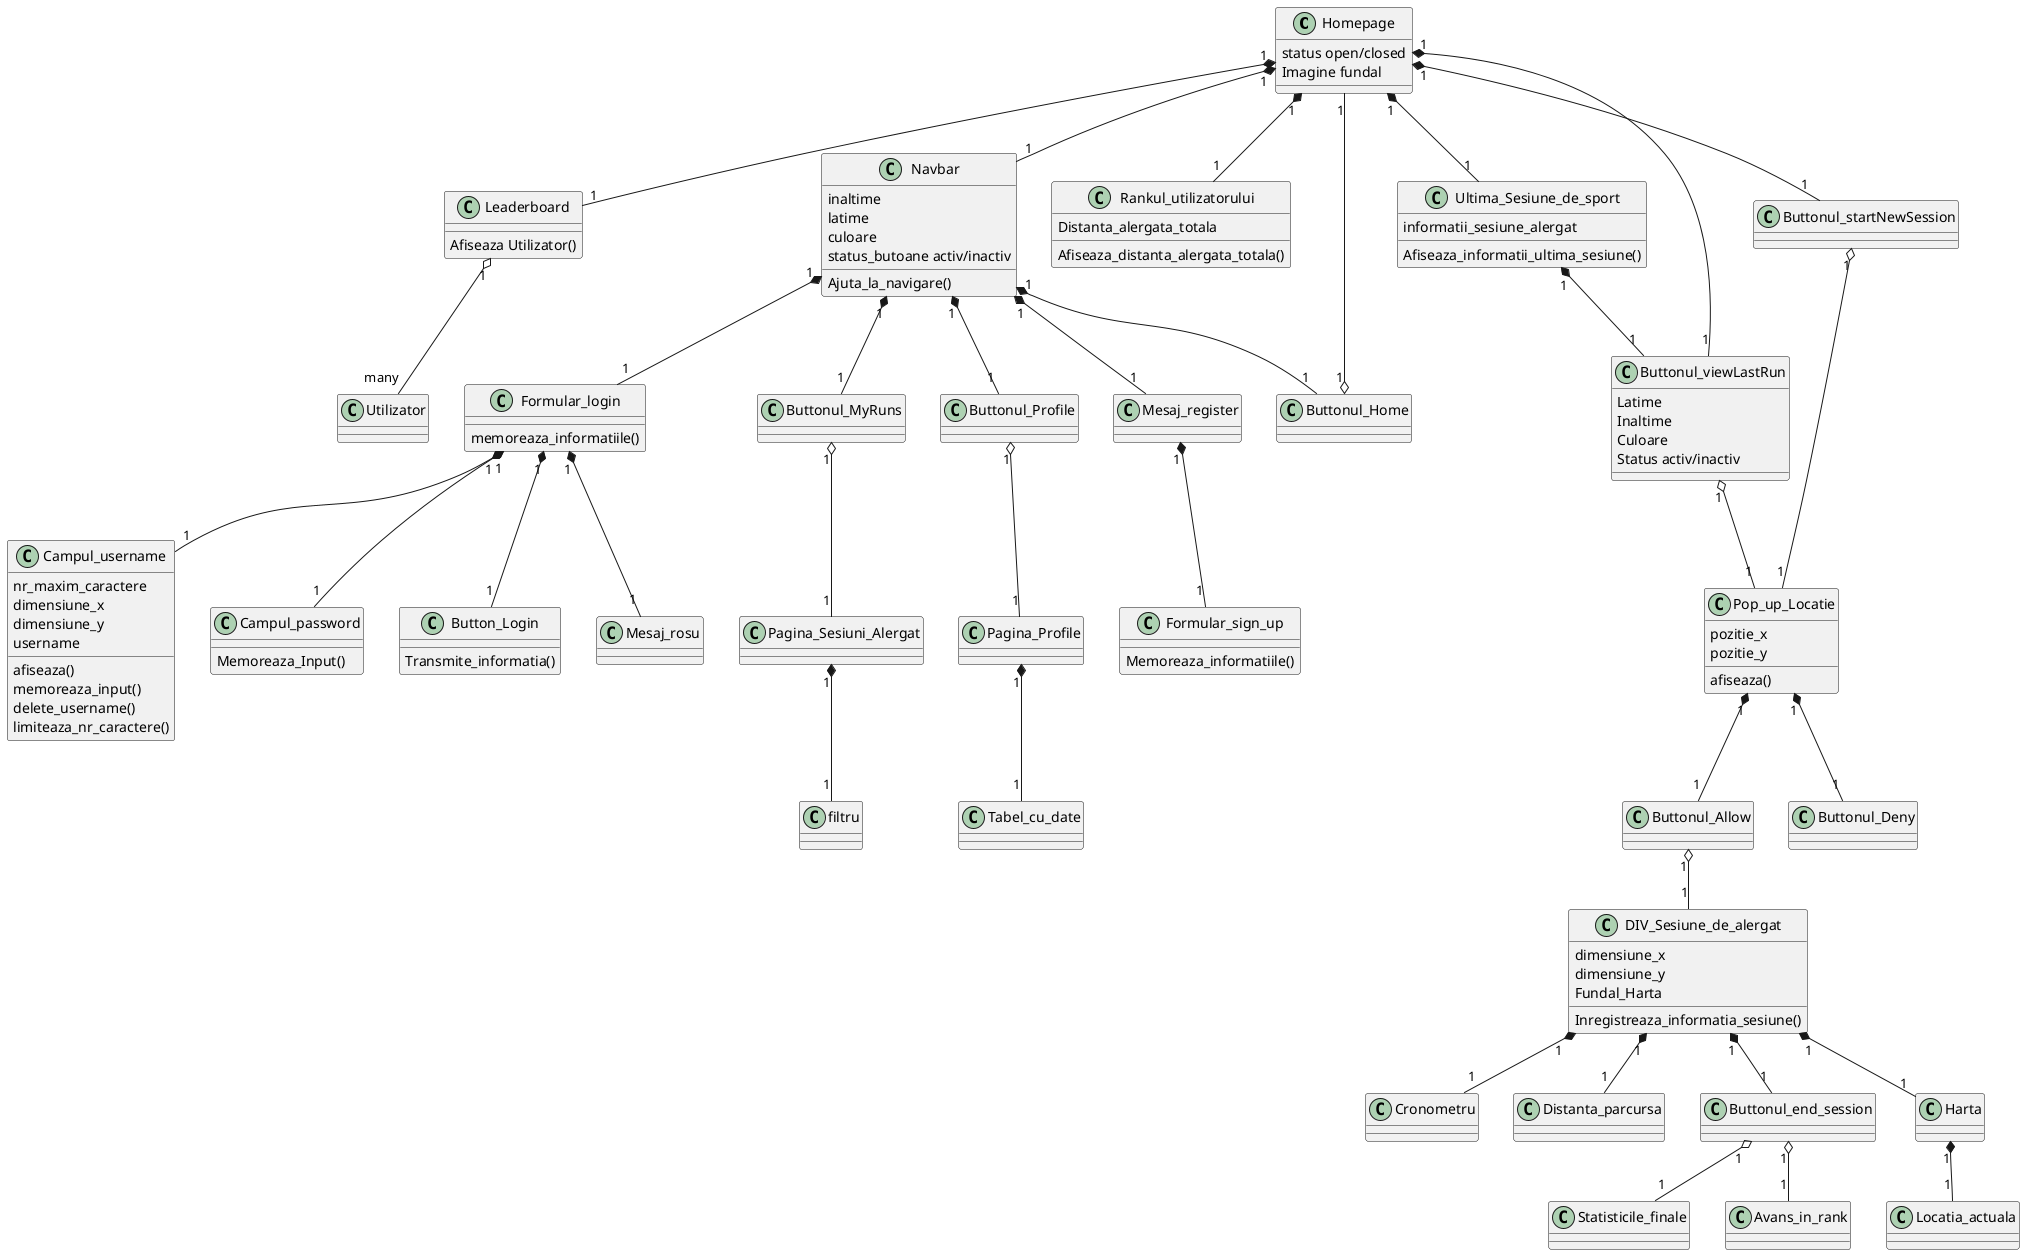 @startuml
'https://plantuml.com/class-diagram

class Homepage{
status open/closed
Imagine fundal

}

class Leaderboard{
Afiseaza Utilizator()
}
class Utilizator {
}


class Navbar{
inaltime
latime
culoare
status_butoane activ/inactiv
Ajuta_la_navigare()

}

class Formular_login{
memoreaza_informatiile()
}

class Formular_sign_up{
Memoreaza_informatiile()
}

class Campul_username{
nr_maxim_caractere
dimensiune_x
dimensiune_y
username
afiseaza()
memoreaza_input()
delete_username()
limiteaza_nr_caractere()
}

class Campul_password{
Memoreaza_Input()
}


class Button_Login {
Transmite_informatia()
}


class Rankul_utilizatorului{
Distanta_alergata_totala
Afiseaza_distanta_alergata_totala()
}

class Ultima_Sesiune_de_sport{
informatii_sesiune_alergat
Afiseaza_informatii_ultima_sesiune()
}

class Buttonul_viewLastRun{
Latime
Inaltime
Culoare
Status activ/inactiv
}




class DIV_Sesiune_de_alergat{
dimensiune_x
dimensiune_y
Fundal_Harta
Inregistreaza_informatia_sesiune()
}


class Buttonul_startNewSession{
}

class Mesaj_rosu{
}



class Pop_up_Locatie {
pozitie_x
pozitie_y
afiseaza()
}

class Buttonul_Allow {
}

class Buttonul_Deny{
}


class Locatia_actuala {
}


class Cronometru {
}

class Distanta_parcursa {
}

class Buttonul_end_session {
}

class Statisticile_finale {
}

class Avans_in_rank {
}

class Buttonul_Home {
}

class Buttonul_MyRuns {
}

class Buttonul_Profile {
}

class Pagina_Sesiuni_Alergat {
}

class filtru {
}

class Homepage {
}

class Mesaj_register {
}

class Harta {
}





class Pagina_Profile {
}

class Tabel_cu_date {
}







Homepage "1"*-- "1" Leaderboard
Homepage "1"*-- "1"Navbar
Navbar "1"*-- "1"Formular_login
Navbar "1"*-- "1"Mesaj_register
Mesaj_register "1"*-- "1"Formular_sign_up
Leaderboard"1" o-- "many"Utilizator


Formular_login"1" *--"1" Campul_username
Formular_login"1" *-- "1"Campul_password
Formular_login "1"*-- "1"Button_Login
Formular_login "1"*-- "1"Mesaj_rosu




Homepage "1"*-- "1"Rankul_utilizatorului
Homepage "1"*-- "1"Ultima_Sesiune_de_sport
Ultima_Sesiune_de_sport"1" *-- "1"Buttonul_viewLastRun
Homepage"1" *--"1" Buttonul_viewLastRun
Homepage"1" *-- "1"Buttonul_startNewSession

Buttonul_viewLastRun"1" o-- "1"Pop_up_Locatie

Buttonul_startNewSession "1" o-- "1"Pop_up_Locatie

Pop_up_Locatie "1"*-- "1"Buttonul_Allow
Pop_up_Locatie "1"*-- "1"Buttonul_Deny

Buttonul_Allow "1" o-- "1"DIV_Sesiune_de_alergat

DIV_Sesiune_de_alergat "1"*-- "1"Harta
Harta"1" *-- "1"Locatia_actuala
DIV_Sesiune_de_alergat "1"*-- "1"Cronometru
DIV_Sesiune_de_alergat "1"*-- "1"Distanta_parcursa
DIV_Sesiune_de_alergat"1" *-- "1"Buttonul_end_session
Buttonul_end_session "1" o-- "1"Statisticile_finale
Buttonul_end_session"1" o--"1" Avans_in_rank

Navbar"1" *--"1" Buttonul_Home
Navbar "1"*-- "1"Buttonul_MyRuns
Navbar"1" *-- "1"Buttonul_Profile
Buttonul_MyRuns "1" o-- "1"Pagina_Sesiuni_Alergat
Pagina_Sesiuni_Alergat"1" *--"1" filtru
Buttonul_Home"1" o-- "1"Homepage
Buttonul_Profile"1" o--"1" Pagina_Profile
Pagina_Profile"1" *-- "1"Tabel_cu_date







@enduml
